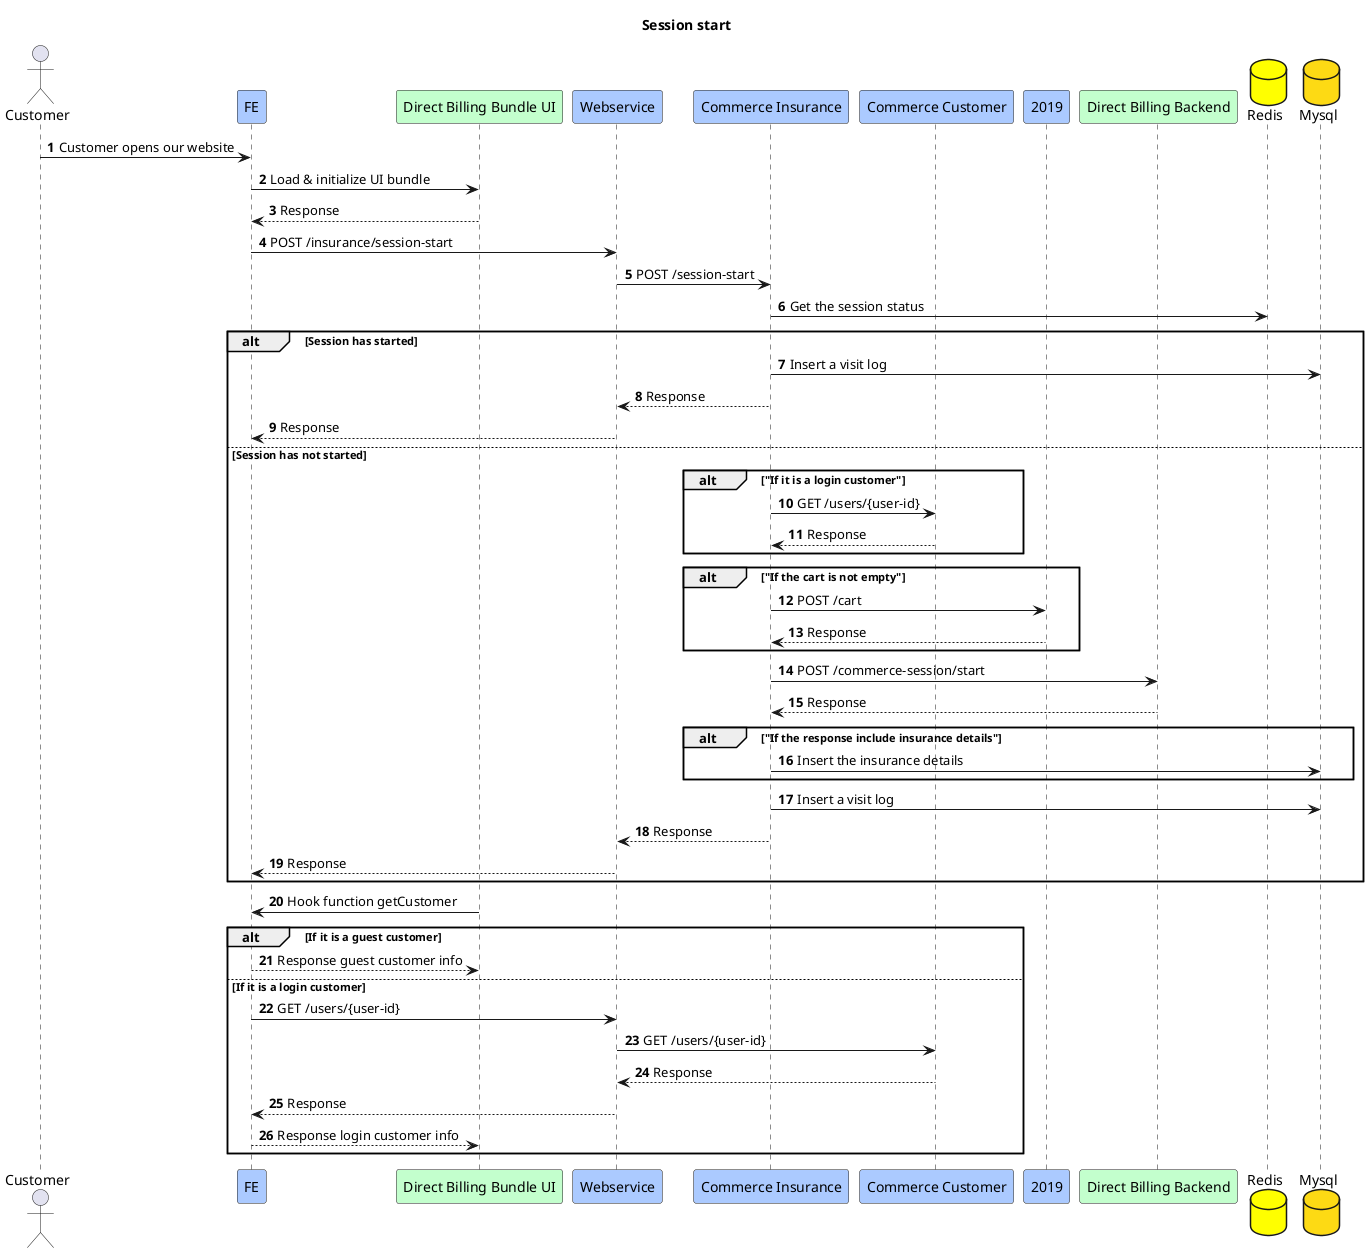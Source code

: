 @startuml
title Session start
actor Customer
participant FE #abcaff
participant "Direct Billing Bundle UI" #c3ffcd
participant "Webservice" #abcaff
participant "Commerce Insurance" #abcaff
participant "Commerce Customer" #abcaff
participant "2019" #abcaff
participant "Direct Billing Backend" #c3ffcd
database "Redis" #yellow
database "Mysql" #fdda14

autonumber
Customer -> FE:Customer opens our website
FE -> "Direct Billing Bundle UI":Load & initialize UI bundle
"Direct Billing Bundle UI" --> FE:Response
FE -> "Webservice":POST /insurance/session-start
"Webservice" -> "Commerce Insurance":POST /session-start
"Commerce Insurance" -> "Redis":Get the session status
alt Session has started
    "Commerce Insurance" -> "Mysql":Insert a visit log
    "Commerce Insurance" --> "Webservice":Response
    "Webservice" --> FE:Response
else Session has not started
     alt "If it is a login customer"
        "Commerce Insurance" -> "Commerce Customer":GET /users/{user-id}
        "Commerce Customer" --> "Commerce Insurance":Response
     end
     alt "If the cart is not empty"
        "Commerce Insurance" -> 2019:POST /cart
        2019 --> "Commerce Insurance":Response
     end
     "Commerce Insurance" -> "Direct Billing Backend":POST /commerce-session/start
     "Direct Billing Backend" --> "Commerce Insurance":Response
     alt "If the response include insurance details"
        "Commerce Insurance" -> "Mysql":Insert the insurance details
     end
     "Commerce Insurance" -> "Mysql":Insert a visit log
     "Commerce Insurance" --> "Webservice":Response
     "Webservice" --> FE:Response
end

"Direct Billing Bundle UI" -> FE: Hook function getCustomer
alt If it is a guest customer
    FE --> "Direct Billing Bundle UI":Response guest customer info
else If it is a login customer
    FE -> "Webservice":GET /users/{user-id}
    "Webservice" -> "Commerce Customer":GET /users/{user-id}
    "Commerce Customer" --> "Webservice":Response
    "Webservice" --> FE:Response
    FE --> "Direct Billing Bundle UI":Response login customer info
end

@enduml

